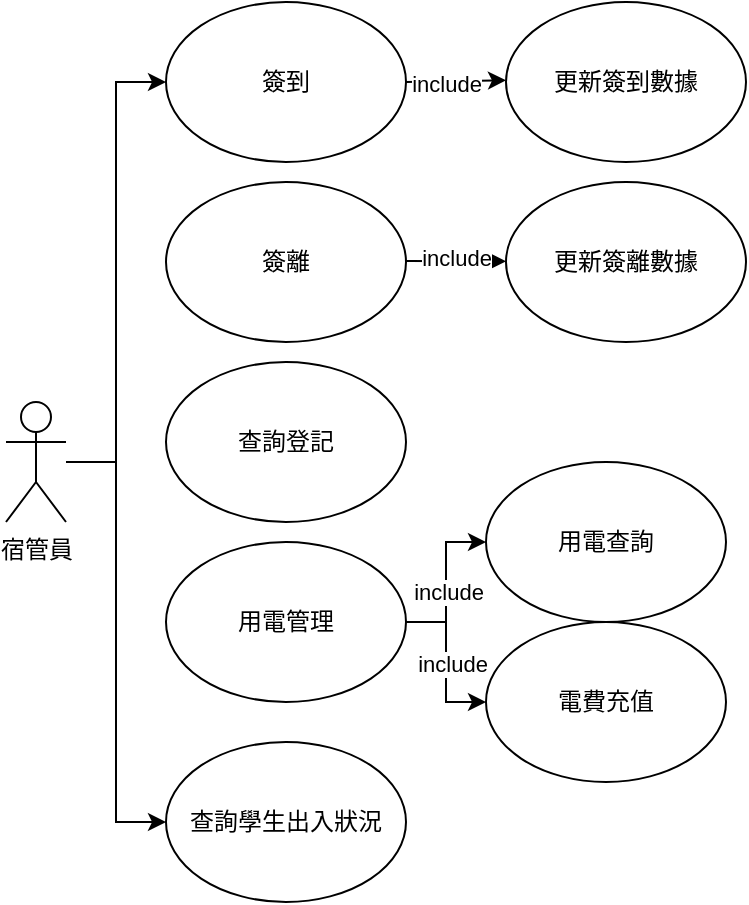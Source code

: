 <mxfile version="22.1.16" type="device">
  <diagram id="C5RBs43oDa-KdzZeNtuy" name="Page-1">
    <mxGraphModel dx="1036" dy="606" grid="1" gridSize="10" guides="1" tooltips="1" connect="1" arrows="1" fold="1" page="1" pageScale="1" pageWidth="827" pageHeight="1169" math="0" shadow="0">
      <root>
        <mxCell id="WIyWlLk6GJQsqaUBKTNV-0" />
        <mxCell id="WIyWlLk6GJQsqaUBKTNV-1" parent="WIyWlLk6GJQsqaUBKTNV-0" />
        <mxCell id="q68nCGGydoX_3qnlbrFk-24" style="edgeStyle=orthogonalEdgeStyle;rounded=0;orthogonalLoop=1;jettySize=auto;html=1;entryX=0;entryY=0.5;entryDx=0;entryDy=0;" edge="1" parent="WIyWlLk6GJQsqaUBKTNV-1" source="q68nCGGydoX_3qnlbrFk-0" target="q68nCGGydoX_3qnlbrFk-1">
          <mxGeometry relative="1" as="geometry">
            <mxPoint x="120" y="60" as="targetPoint" />
            <Array as="points">
              <mxPoint x="125" y="250" />
              <mxPoint x="125" y="60" />
            </Array>
          </mxGeometry>
        </mxCell>
        <mxCell id="q68nCGGydoX_3qnlbrFk-25" style="edgeStyle=orthogonalEdgeStyle;rounded=0;orthogonalLoop=1;jettySize=auto;html=1;entryX=0;entryY=0.5;entryDx=0;entryDy=0;" edge="1" parent="WIyWlLk6GJQsqaUBKTNV-1" source="q68nCGGydoX_3qnlbrFk-0" target="q68nCGGydoX_3qnlbrFk-21">
          <mxGeometry relative="1" as="geometry" />
        </mxCell>
        <mxCell id="q68nCGGydoX_3qnlbrFk-0" value="宿管員" style="shape=umlActor;verticalLabelPosition=bottom;verticalAlign=top;html=1;outlineConnect=0;direction=east;" vertex="1" parent="WIyWlLk6GJQsqaUBKTNV-1">
          <mxGeometry x="70" y="220" width="30" height="60" as="geometry" />
        </mxCell>
        <mxCell id="q68nCGGydoX_3qnlbrFk-1" value="簽到" style="ellipse;whiteSpace=wrap;html=1;" vertex="1" parent="WIyWlLk6GJQsqaUBKTNV-1">
          <mxGeometry x="150" y="20" width="120" height="80" as="geometry" />
        </mxCell>
        <mxCell id="q68nCGGydoX_3qnlbrFk-2" value="簽離" style="ellipse;whiteSpace=wrap;html=1;" vertex="1" parent="WIyWlLk6GJQsqaUBKTNV-1">
          <mxGeometry x="150" y="110" width="120" height="80" as="geometry" />
        </mxCell>
        <mxCell id="q68nCGGydoX_3qnlbrFk-3" value="用電查詢" style="ellipse;whiteSpace=wrap;html=1;" vertex="1" parent="WIyWlLk6GJQsqaUBKTNV-1">
          <mxGeometry x="310" y="250" width="120" height="80" as="geometry" />
        </mxCell>
        <mxCell id="q68nCGGydoX_3qnlbrFk-5" value="更新簽離數據" style="ellipse;whiteSpace=wrap;html=1;" vertex="1" parent="WIyWlLk6GJQsqaUBKTNV-1">
          <mxGeometry x="320" y="110" width="120" height="80" as="geometry" />
        </mxCell>
        <mxCell id="q68nCGGydoX_3qnlbrFk-29" style="edgeStyle=orthogonalEdgeStyle;rounded=0;orthogonalLoop=1;jettySize=auto;html=1;entryX=0;entryY=0.5;entryDx=0;entryDy=0;" edge="1" parent="WIyWlLk6GJQsqaUBKTNV-1" source="q68nCGGydoX_3qnlbrFk-6" target="q68nCGGydoX_3qnlbrFk-3">
          <mxGeometry relative="1" as="geometry">
            <Array as="points">
              <mxPoint x="290" y="330" />
              <mxPoint x="290" y="290" />
            </Array>
          </mxGeometry>
        </mxCell>
        <mxCell id="q68nCGGydoX_3qnlbrFk-34" value="include" style="edgeLabel;html=1;align=center;verticalAlign=middle;resizable=0;points=[];" vertex="1" connectable="0" parent="q68nCGGydoX_3qnlbrFk-29">
          <mxGeometry x="-0.12" y="-1" relative="1" as="geometry">
            <mxPoint as="offset" />
          </mxGeometry>
        </mxCell>
        <mxCell id="q68nCGGydoX_3qnlbrFk-30" style="edgeStyle=orthogonalEdgeStyle;rounded=0;orthogonalLoop=1;jettySize=auto;html=1;exitX=1;exitY=0.5;exitDx=0;exitDy=0;entryX=0;entryY=0.5;entryDx=0;entryDy=0;" edge="1" parent="WIyWlLk6GJQsqaUBKTNV-1" source="q68nCGGydoX_3qnlbrFk-6" target="q68nCGGydoX_3qnlbrFk-22">
          <mxGeometry relative="1" as="geometry" />
        </mxCell>
        <mxCell id="q68nCGGydoX_3qnlbrFk-35" value="include" style="edgeLabel;html=1;align=center;verticalAlign=middle;resizable=0;points=[];" vertex="1" connectable="0" parent="q68nCGGydoX_3qnlbrFk-30">
          <mxGeometry x="0.02" y="3" relative="1" as="geometry">
            <mxPoint as="offset" />
          </mxGeometry>
        </mxCell>
        <mxCell id="q68nCGGydoX_3qnlbrFk-6" value="用電管理" style="ellipse;whiteSpace=wrap;html=1;" vertex="1" parent="WIyWlLk6GJQsqaUBKTNV-1">
          <mxGeometry x="150" y="290" width="120" height="80" as="geometry" />
        </mxCell>
        <mxCell id="q68nCGGydoX_3qnlbrFk-7" value="查詢登記" style="ellipse;whiteSpace=wrap;html=1;" vertex="1" parent="WIyWlLk6GJQsqaUBKTNV-1">
          <mxGeometry x="150" y="200" width="120" height="80" as="geometry" />
        </mxCell>
        <mxCell id="q68nCGGydoX_3qnlbrFk-8" value="更新簽到數據" style="ellipse;whiteSpace=wrap;html=1;" vertex="1" parent="WIyWlLk6GJQsqaUBKTNV-1">
          <mxGeometry x="320" y="20" width="120" height="80" as="geometry" />
        </mxCell>
        <mxCell id="q68nCGGydoX_3qnlbrFk-21" value="查詢學生出入狀況" style="ellipse;whiteSpace=wrap;html=1;" vertex="1" parent="WIyWlLk6GJQsqaUBKTNV-1">
          <mxGeometry x="150" y="390" width="120" height="80" as="geometry" />
        </mxCell>
        <mxCell id="q68nCGGydoX_3qnlbrFk-22" value="電費充值" style="ellipse;whiteSpace=wrap;html=1;" vertex="1" parent="WIyWlLk6GJQsqaUBKTNV-1">
          <mxGeometry x="310" y="330" width="120" height="80" as="geometry" />
        </mxCell>
        <mxCell id="q68nCGGydoX_3qnlbrFk-27" value="" style="endArrow=classic;html=1;rounded=0;exitX=1;exitY=0.5;exitDx=0;exitDy=0;" edge="1" parent="WIyWlLk6GJQsqaUBKTNV-1" source="q68nCGGydoX_3qnlbrFk-1">
          <mxGeometry width="50" height="50" relative="1" as="geometry">
            <mxPoint x="280" y="59" as="sourcePoint" />
            <mxPoint x="320" y="59.12" as="targetPoint" />
          </mxGeometry>
        </mxCell>
        <mxCell id="q68nCGGydoX_3qnlbrFk-31" value="include" style="edgeLabel;html=1;align=center;verticalAlign=middle;resizable=0;points=[];" vertex="1" connectable="0" parent="q68nCGGydoX_3qnlbrFk-27">
          <mxGeometry x="-0.217" y="-1" relative="1" as="geometry">
            <mxPoint as="offset" />
          </mxGeometry>
        </mxCell>
        <mxCell id="q68nCGGydoX_3qnlbrFk-28" value="" style="endArrow=classic;html=1;rounded=0;" edge="1" parent="WIyWlLk6GJQsqaUBKTNV-1">
          <mxGeometry width="50" height="50" relative="1" as="geometry">
            <mxPoint x="270" y="149.5" as="sourcePoint" />
            <mxPoint x="320" y="149.62" as="targetPoint" />
          </mxGeometry>
        </mxCell>
        <mxCell id="q68nCGGydoX_3qnlbrFk-33" value="include" style="edgeLabel;html=1;align=center;verticalAlign=middle;resizable=0;points=[];" vertex="1" connectable="0" parent="q68nCGGydoX_3qnlbrFk-28">
          <mxGeometry x="-0.016" y="2" relative="1" as="geometry">
            <mxPoint as="offset" />
          </mxGeometry>
        </mxCell>
      </root>
    </mxGraphModel>
  </diagram>
</mxfile>
